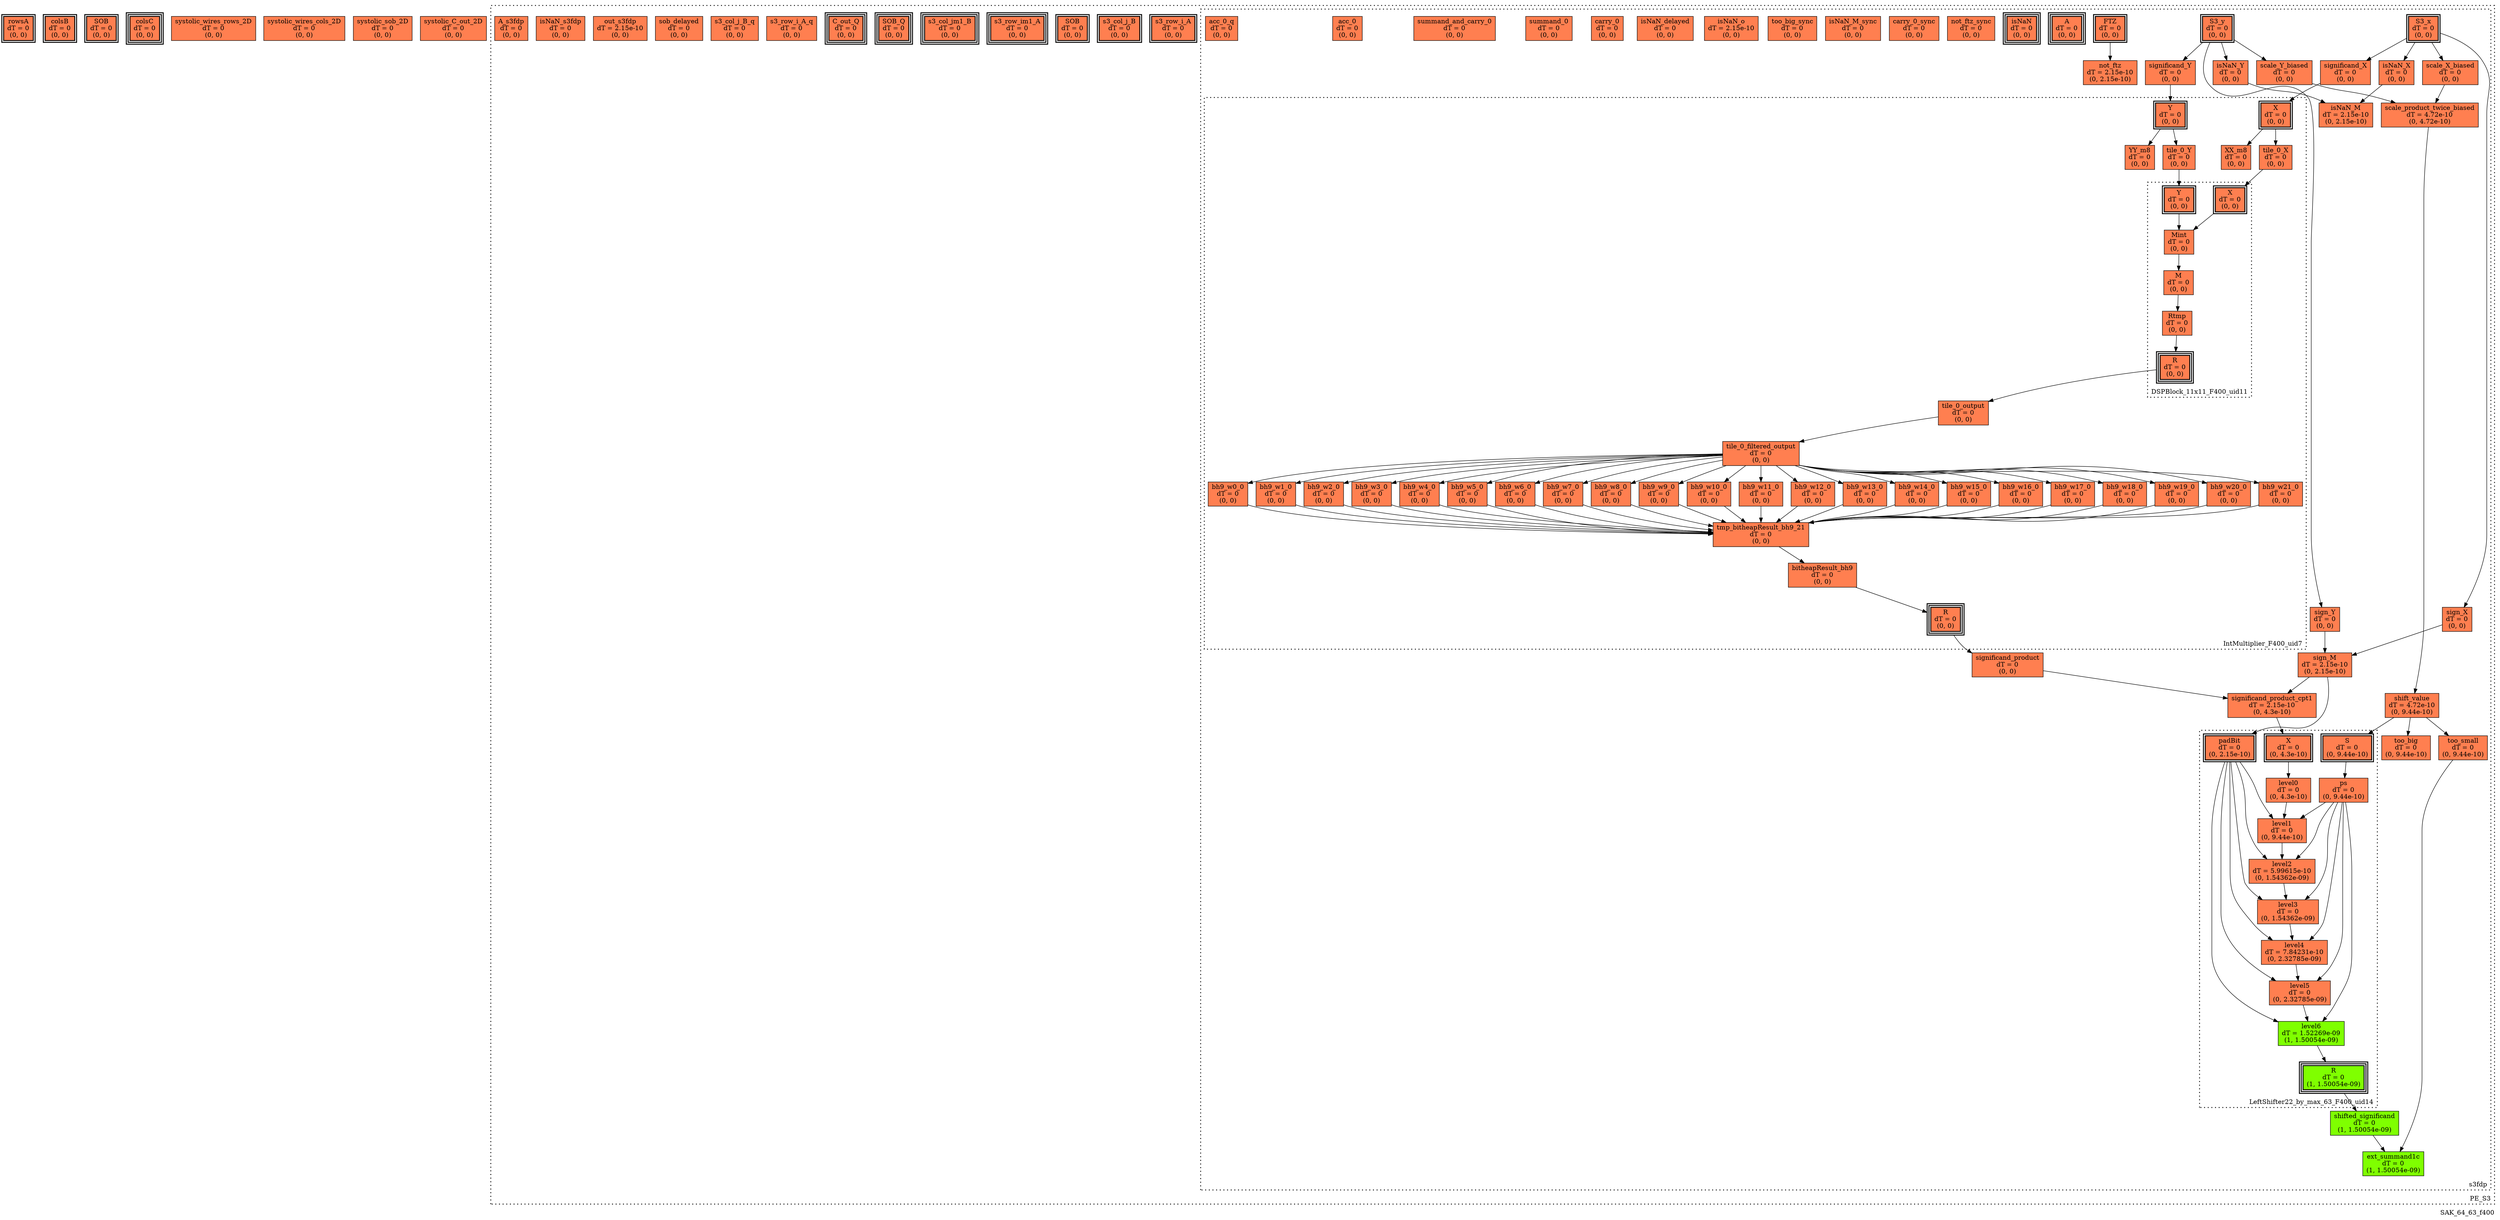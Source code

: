digraph SAK_64_63_f400
{
	//graph drawing options
	label=SAK_64_63_f400;
	labelloc=bottom;
	labeljust=right;
	ratio=auto;
	nodesep=0.25;
	ranksep=0.5;

	//input/output signals of operator SAK_64_63_f400
	rowsA__SAK_64_63_f400 [ label="rowsA\ndT = 0\n(0, 0)", shape=box, color=black, style="bold, filled", fillcolor=coral, peripheries=2 ];
	colsB__SAK_64_63_f400 [ label="colsB\ndT = 0\n(0, 0)", shape=box, color=black, style="bold, filled", fillcolor=coral, peripheries=2 ];
	SOB__SAK_64_63_f400 [ label="SOB\ndT = 0\n(0, 0)", shape=box, color=black, style="bold, filled", fillcolor=coral, peripheries=2 ];
	colsC__SAK_64_63_f400 [ label="colsC\ndT = 0\n(0, 0)", shape=box, color=black, style="bold, filled", fillcolor=coral, peripheries=3 ];
	{rank=same rowsA__SAK_64_63_f400, colsB__SAK_64_63_f400, SOB__SAK_64_63_f400};
	{rank=same colsC__SAK_64_63_f400};
	//internal signals of operator SAK_64_63_f400
	systolic_wires_rows_2D__SAK_64_63_f400 [ label="systolic_wires_rows_2D\ndT = 0\n(0, 0)", shape=box, color=black, style=filled, fillcolor=coral, peripheries=1 ];
	systolic_wires_cols_2D__SAK_64_63_f400 [ label="systolic_wires_cols_2D\ndT = 0\n(0, 0)", shape=box, color=black, style=filled, fillcolor=coral, peripheries=1 ];
	systolic_sob_2D__SAK_64_63_f400 [ label="systolic_sob_2D\ndT = 0\n(0, 0)", shape=box, color=black, style=filled, fillcolor=coral, peripheries=1 ];
	systolic_C_out_2D__SAK_64_63_f400 [ label="systolic_C_out_2D\ndT = 0\n(0, 0)", shape=box, color=black, style=filled, fillcolor=coral, peripheries=1 ];

	//subcomponents of operator SAK_64_63_f400

	subgraph cluster_PE_S3
	{
		//graph drawing options
		label=PE_S3;
		labelloc=bottom;
		labeljust=right;
		style="bold, dotted";
		ratio=auto;
		nodesep=0.25;
		ranksep=0.5;

		//input/output signals of operator PE_S3
		s3_row_i_A__PE_S3 [ label="s3_row_i_A\ndT = 0\n(0, 0)", shape=box, color=black, style="bold, filled", fillcolor=coral, peripheries=2 ];
		s3_col_j_B__PE_S3 [ label="s3_col_j_B\ndT = 0\n(0, 0)", shape=box, color=black, style="bold, filled", fillcolor=coral, peripheries=2 ];
		SOB__PE_S3 [ label="SOB\ndT = 0\n(0, 0)", shape=box, color=black, style="bold, filled", fillcolor=coral, peripheries=2 ];
		s3_row_im1_A__PE_S3 [ label="s3_row_im1_A\ndT = 0\n(0, 0)", shape=box, color=black, style="bold, filled", fillcolor=coral, peripheries=3 ];
		s3_col_jm1_B__PE_S3 [ label="s3_col_jm1_B\ndT = 0\n(0, 0)", shape=box, color=black, style="bold, filled", fillcolor=coral, peripheries=3 ];
		SOB_Q__PE_S3 [ label="SOB_Q\ndT = 0\n(0, 0)", shape=box, color=black, style="bold, filled", fillcolor=coral, peripheries=3 ];
		C_out_Q__PE_S3 [ label="C_out_Q\ndT = 0\n(0, 0)", shape=box, color=black, style="bold, filled", fillcolor=coral, peripheries=3 ];
		{rank=same s3_row_i_A__PE_S3, s3_col_j_B__PE_S3, SOB__PE_S3};
		{rank=same s3_row_im1_A__PE_S3, s3_col_jm1_B__PE_S3, SOB_Q__PE_S3, C_out_Q__PE_S3};
		//internal signals of operator PE_S3
		s3_row_i_A_q__PE_S3 [ label="s3_row_i_A_q\ndT = 0\n(0, 0)", shape=box, color=black, style=filled, fillcolor=coral, peripheries=1 ];
		s3_col_j_B_q__PE_S3 [ label="s3_col_j_B_q\ndT = 0\n(0, 0)", shape=box, color=black, style=filled, fillcolor=coral, peripheries=1 ];
		sob_delayed__PE_S3 [ label="sob_delayed\ndT = 0\n(0, 0)", shape=box, color=black, style=filled, fillcolor=coral, peripheries=1 ];
		out_s3fdp__PE_S3 [ label="out_s3fdp\ndT = 2.15e-10\n(0, 0)", shape=box, color=black, style=filled, fillcolor=coral, peripheries=1 ];
		isNaN_s3fdp__PE_S3 [ label="isNaN_s3fdp\ndT = 0\n(0, 0)", shape=box, color=black, style=filled, fillcolor=coral, peripheries=1 ];
		A_s3fdp__PE_S3 [ label="A_s3fdp\ndT = 0\n(0, 0)", shape=box, color=black, style=filled, fillcolor=coral, peripheries=1 ];

		//subcomponents of operator PE_S3

		subgraph cluster_s3fdp
		{
			//graph drawing options
			label=s3fdp;
			labelloc=bottom;
			labeljust=right;
			style="bold, dotted";
			ratio=auto;
			nodesep=0.25;
			ranksep=0.5;

			//input/output signals of operator s3fdp
			S3_x__s3fdp [ label="S3_x\ndT = 0\n(0, 0)", shape=box, color=black, style="bold, filled", fillcolor=coral, peripheries=2 ];
			S3_y__s3fdp [ label="S3_y\ndT = 0\n(0, 0)", shape=box, color=black, style="bold, filled", fillcolor=coral, peripheries=2 ];
			FTZ__s3fdp [ label="FTZ\ndT = 0\n(0, 0)", shape=box, color=black, style="bold, filled", fillcolor=coral, peripheries=2 ];
			A__s3fdp [ label="A\ndT = 0\n(0, 0)", shape=box, color=black, style="bold, filled", fillcolor=coral, peripheries=3 ];
			isNaN__s3fdp [ label="isNaN\ndT = 0\n(0, 0)", shape=box, color=black, style="bold, filled", fillcolor=coral, peripheries=3 ];
			{rank=same S3_x__s3fdp, S3_y__s3fdp, FTZ__s3fdp};
			{rank=same A__s3fdp, isNaN__s3fdp};
			//internal signals of operator s3fdp
			sign_X__s3fdp [ label="sign_X\ndT = 0\n(0, 0)", shape=box, color=black, style=filled, fillcolor=coral, peripheries=1 ];
			sign_Y__s3fdp [ label="sign_Y\ndT = 0\n(0, 0)", shape=box, color=black, style=filled, fillcolor=coral, peripheries=1 ];
			sign_M__s3fdp [ label="sign_M\ndT = 2.15e-10\n(0, 2.15e-10)", shape=box, color=black, style=filled, fillcolor=coral, peripheries=1 ];
			isNaN_X__s3fdp [ label="isNaN_X\ndT = 0\n(0, 0)", shape=box, color=black, style=filled, fillcolor=coral, peripheries=1 ];
			isNaN_Y__s3fdp [ label="isNaN_Y\ndT = 0\n(0, 0)", shape=box, color=black, style=filled, fillcolor=coral, peripheries=1 ];
			isNaN_M__s3fdp [ label="isNaN_M\ndT = 2.15e-10\n(0, 2.15e-10)", shape=box, color=black, style=filled, fillcolor=coral, peripheries=1 ];
			significand_X__s3fdp [ label="significand_X\ndT = 0\n(0, 0)", shape=box, color=black, style=filled, fillcolor=coral, peripheries=1 ];
			significand_Y__s3fdp [ label="significand_Y\ndT = 0\n(0, 0)", shape=box, color=black, style=filled, fillcolor=coral, peripheries=1 ];
			significand_product__s3fdp [ label="significand_product\ndT = 0\n(0, 0)", shape=box, color=black, style=filled, fillcolor=coral, peripheries=1 ];
			scale_X_biased__s3fdp [ label="scale_X_biased\ndT = 0\n(0, 0)", shape=box, color=black, style=filled, fillcolor=coral, peripheries=1 ];
			scale_Y_biased__s3fdp [ label="scale_Y_biased\ndT = 0\n(0, 0)", shape=box, color=black, style=filled, fillcolor=coral, peripheries=1 ];
			scale_product_twice_biased__s3fdp [ label="scale_product_twice_biased\ndT = 4.72e-10\n(0, 4.72e-10)", shape=box, color=black, style=filled, fillcolor=coral, peripheries=1 ];
			significand_product_cpt1__s3fdp [ label="significand_product_cpt1\ndT = 2.15e-10\n(0, 4.3e-10)", shape=box, color=black, style=filled, fillcolor=coral, peripheries=1 ];
			shift_value__s3fdp [ label="shift_value\ndT = 4.72e-10\n(0, 9.44e-10)", shape=box, color=black, style=filled, fillcolor=coral, peripheries=1 ];
			shifted_significand__s3fdp [ label="shifted_significand\ndT = 0\n(1, 1.50054e-09)", shape=box, color=black, style=filled, fillcolor=chartreuse, peripheries=1 ];
			too_small__s3fdp [ label="too_small\ndT = 0\n(0, 9.44e-10)", shape=box, color=black, style=filled, fillcolor=coral, peripheries=1 ];
			too_big__s3fdp [ label="too_big\ndT = 0\n(0, 9.44e-10)", shape=box, color=black, style=filled, fillcolor=coral, peripheries=1 ];
			ext_summand1c__s3fdp [ label="ext_summand1c\ndT = 0\n(1, 1.50054e-09)", shape=box, color=black, style=filled, fillcolor=chartreuse, peripheries=1 ];
			not_ftz__s3fdp [ label="not_ftz\ndT = 2.15e-10\n(0, 2.15e-10)", shape=box, color=black, style=filled, fillcolor=coral, peripheries=1 ];
			not_ftz_sync__s3fdp [ label="not_ftz_sync\ndT = 0\n(0, 0)", shape=box, color=black, style=filled, fillcolor=coral, peripheries=1 ];
			carry_0_sync__s3fdp [ label="carry_0_sync\ndT = 0\n(0, 0)", shape=box, color=black, style=filled, fillcolor=coral, peripheries=1 ];
			isNaN_M_sync__s3fdp [ label="isNaN_M_sync\ndT = 0\n(0, 0)", shape=box, color=black, style=filled, fillcolor=coral, peripheries=1 ];
			too_big_sync__s3fdp [ label="too_big_sync\ndT = 0\n(0, 0)", shape=box, color=black, style=filled, fillcolor=coral, peripheries=1 ];
			isNaN_o__s3fdp [ label="isNaN_o\ndT = 2.15e-10\n(0, 0)", shape=box, color=black, style=filled, fillcolor=coral, peripheries=1 ];
			isNaN_delayed__s3fdp [ label="isNaN_delayed\ndT = 0\n(0, 0)", shape=box, color=black, style=filled, fillcolor=coral, peripheries=1 ];
			carry_0__s3fdp [ label="carry_0\ndT = 0\n(0, 0)", shape=box, color=black, style=filled, fillcolor=coral, peripheries=1 ];
			summand_0__s3fdp [ label="summand_0\ndT = 0\n(0, 0)", shape=box, color=black, style=filled, fillcolor=coral, peripheries=1 ];
			summand_and_carry_0__s3fdp [ label="summand_and_carry_0\ndT = 0\n(0, 0)", shape=box, color=black, style=filled, fillcolor=coral, peripheries=1 ];
			acc_0__s3fdp [ label="acc_0\ndT = 0\n(0, 0)", shape=box, color=black, style=filled, fillcolor=coral, peripheries=1 ];
			acc_0_q__s3fdp [ label="acc_0_q\ndT = 0\n(0, 0)", shape=box, color=black, style=filled, fillcolor=coral, peripheries=1 ];

			//subcomponents of operator s3fdp

			subgraph cluster_IntMultiplier_F400_uid7
			{
				//graph drawing options
				label=IntMultiplier_F400_uid7;
				labelloc=bottom;
				labeljust=right;
				style="bold, dotted";
				ratio=auto;
				nodesep=0.25;
				ranksep=0.5;

				//input/output signals of operator IntMultiplier_F400_uid7
				X__IntMultiplier_F400_uid7 [ label="X\ndT = 0\n(0, 0)", shape=box, color=black, style="bold, filled", fillcolor=coral, peripheries=2 ];
				Y__IntMultiplier_F400_uid7 [ label="Y\ndT = 0\n(0, 0)", shape=box, color=black, style="bold, filled", fillcolor=coral, peripheries=2 ];
				R__IntMultiplier_F400_uid7 [ label="R\ndT = 0\n(0, 0)", shape=box, color=black, style="bold, filled", fillcolor=coral, peripheries=3 ];
				{rank=same X__IntMultiplier_F400_uid7, Y__IntMultiplier_F400_uid7};
				{rank=same R__IntMultiplier_F400_uid7};
				//internal signals of operator IntMultiplier_F400_uid7
				XX_m8__IntMultiplier_F400_uid7 [ label="XX_m8\ndT = 0\n(0, 0)", shape=box, color=black, style=filled, fillcolor=coral, peripheries=1 ];
				YY_m8__IntMultiplier_F400_uid7 [ label="YY_m8\ndT = 0\n(0, 0)", shape=box, color=black, style=filled, fillcolor=coral, peripheries=1 ];
				tile_0_X__IntMultiplier_F400_uid7 [ label="tile_0_X\ndT = 0\n(0, 0)", shape=box, color=black, style=filled, fillcolor=coral, peripheries=1 ];
				tile_0_Y__IntMultiplier_F400_uid7 [ label="tile_0_Y\ndT = 0\n(0, 0)", shape=box, color=black, style=filled, fillcolor=coral, peripheries=1 ];
				tile_0_output__IntMultiplier_F400_uid7 [ label="tile_0_output\ndT = 0\n(0, 0)", shape=box, color=black, style=filled, fillcolor=coral, peripheries=1 ];
				tile_0_filtered_output__IntMultiplier_F400_uid7 [ label="tile_0_filtered_output\ndT = 0\n(0, 0)", shape=box, color=black, style=filled, fillcolor=coral, peripheries=1 ];
				bh9_w0_0__IntMultiplier_F400_uid7 [ label="bh9_w0_0\ndT = 0\n(0, 0)", shape=box, color=black, style=filled, fillcolor=coral, peripheries=1 ];
				bh9_w1_0__IntMultiplier_F400_uid7 [ label="bh9_w1_0\ndT = 0\n(0, 0)", shape=box, color=black, style=filled, fillcolor=coral, peripheries=1 ];
				bh9_w2_0__IntMultiplier_F400_uid7 [ label="bh9_w2_0\ndT = 0\n(0, 0)", shape=box, color=black, style=filled, fillcolor=coral, peripheries=1 ];
				bh9_w3_0__IntMultiplier_F400_uid7 [ label="bh9_w3_0\ndT = 0\n(0, 0)", shape=box, color=black, style=filled, fillcolor=coral, peripheries=1 ];
				bh9_w4_0__IntMultiplier_F400_uid7 [ label="bh9_w4_0\ndT = 0\n(0, 0)", shape=box, color=black, style=filled, fillcolor=coral, peripheries=1 ];
				bh9_w5_0__IntMultiplier_F400_uid7 [ label="bh9_w5_0\ndT = 0\n(0, 0)", shape=box, color=black, style=filled, fillcolor=coral, peripheries=1 ];
				bh9_w6_0__IntMultiplier_F400_uid7 [ label="bh9_w6_0\ndT = 0\n(0, 0)", shape=box, color=black, style=filled, fillcolor=coral, peripheries=1 ];
				bh9_w7_0__IntMultiplier_F400_uid7 [ label="bh9_w7_0\ndT = 0\n(0, 0)", shape=box, color=black, style=filled, fillcolor=coral, peripheries=1 ];
				bh9_w8_0__IntMultiplier_F400_uid7 [ label="bh9_w8_0\ndT = 0\n(0, 0)", shape=box, color=black, style=filled, fillcolor=coral, peripheries=1 ];
				bh9_w9_0__IntMultiplier_F400_uid7 [ label="bh9_w9_0\ndT = 0\n(0, 0)", shape=box, color=black, style=filled, fillcolor=coral, peripheries=1 ];
				bh9_w10_0__IntMultiplier_F400_uid7 [ label="bh9_w10_0\ndT = 0\n(0, 0)", shape=box, color=black, style=filled, fillcolor=coral, peripheries=1 ];
				bh9_w11_0__IntMultiplier_F400_uid7 [ label="bh9_w11_0\ndT = 0\n(0, 0)", shape=box, color=black, style=filled, fillcolor=coral, peripheries=1 ];
				bh9_w12_0__IntMultiplier_F400_uid7 [ label="bh9_w12_0\ndT = 0\n(0, 0)", shape=box, color=black, style=filled, fillcolor=coral, peripheries=1 ];
				bh9_w13_0__IntMultiplier_F400_uid7 [ label="bh9_w13_0\ndT = 0\n(0, 0)", shape=box, color=black, style=filled, fillcolor=coral, peripheries=1 ];
				bh9_w14_0__IntMultiplier_F400_uid7 [ label="bh9_w14_0\ndT = 0\n(0, 0)", shape=box, color=black, style=filled, fillcolor=coral, peripheries=1 ];
				bh9_w15_0__IntMultiplier_F400_uid7 [ label="bh9_w15_0\ndT = 0\n(0, 0)", shape=box, color=black, style=filled, fillcolor=coral, peripheries=1 ];
				bh9_w16_0__IntMultiplier_F400_uid7 [ label="bh9_w16_0\ndT = 0\n(0, 0)", shape=box, color=black, style=filled, fillcolor=coral, peripheries=1 ];
				bh9_w17_0__IntMultiplier_F400_uid7 [ label="bh9_w17_0\ndT = 0\n(0, 0)", shape=box, color=black, style=filled, fillcolor=coral, peripheries=1 ];
				bh9_w18_0__IntMultiplier_F400_uid7 [ label="bh9_w18_0\ndT = 0\n(0, 0)", shape=box, color=black, style=filled, fillcolor=coral, peripheries=1 ];
				bh9_w19_0__IntMultiplier_F400_uid7 [ label="bh9_w19_0\ndT = 0\n(0, 0)", shape=box, color=black, style=filled, fillcolor=coral, peripheries=1 ];
				bh9_w20_0__IntMultiplier_F400_uid7 [ label="bh9_w20_0\ndT = 0\n(0, 0)", shape=box, color=black, style=filled, fillcolor=coral, peripheries=1 ];
				bh9_w21_0__IntMultiplier_F400_uid7 [ label="bh9_w21_0\ndT = 0\n(0, 0)", shape=box, color=black, style=filled, fillcolor=coral, peripheries=1 ];
				tmp_bitheapResult_bh9_21__IntMultiplier_F400_uid7 [ label="tmp_bitheapResult_bh9_21\ndT = 0\n(0, 0)", shape=box, color=black, style=filled, fillcolor=coral, peripheries=1 ];
				bitheapResult_bh9__IntMultiplier_F400_uid7 [ label="bitheapResult_bh9\ndT = 0\n(0, 0)", shape=box, color=black, style=filled, fillcolor=coral, peripheries=1 ];

				//subcomponents of operator IntMultiplier_F400_uid7

				subgraph cluster_DSPBlock_11x11_F400_uid11
				{
					//graph drawing options
					label=DSPBlock_11x11_F400_uid11;
					labelloc=bottom;
					labeljust=right;
					style="bold, dotted";
					ratio=auto;
					nodesep=0.25;
					ranksep=0.5;

					//input/output signals of operator DSPBlock_11x11_F400_uid11
					X__DSPBlock_11x11_F400_uid11 [ label="X\ndT = 0\n(0, 0)", shape=box, color=black, style="bold, filled", fillcolor=coral, peripheries=2 ];
					Y__DSPBlock_11x11_F400_uid11 [ label="Y\ndT = 0\n(0, 0)", shape=box, color=black, style="bold, filled", fillcolor=coral, peripheries=2 ];
					R__DSPBlock_11x11_F400_uid11 [ label="R\ndT = 0\n(0, 0)", shape=box, color=black, style="bold, filled", fillcolor=coral, peripheries=3 ];
					{rank=same X__DSPBlock_11x11_F400_uid11, Y__DSPBlock_11x11_F400_uid11};
					{rank=same R__DSPBlock_11x11_F400_uid11};
					//internal signals of operator DSPBlock_11x11_F400_uid11
					Mint__DSPBlock_11x11_F400_uid11 [ label="Mint\ndT = 0\n(0, 0)", shape=box, color=black, style=filled, fillcolor=coral, peripheries=1 ];
					M__DSPBlock_11x11_F400_uid11 [ label="M\ndT = 0\n(0, 0)", shape=box, color=black, style=filled, fillcolor=coral, peripheries=1 ];
					Rtmp__DSPBlock_11x11_F400_uid11 [ label="Rtmp\ndT = 0\n(0, 0)", shape=box, color=black, style=filled, fillcolor=coral, peripheries=1 ];

					//subcomponents of operator DSPBlock_11x11_F400_uid11

					//input and internal signal connections of operator DSPBlock_11x11_F400_uid11
					X__DSPBlock_11x11_F400_uid11 -> Mint__DSPBlock_11x11_F400_uid11 [ arrowhead=normal, arrowsize=1.0, arrowtail=normal, color=black, dir=forward  ];
					Y__DSPBlock_11x11_F400_uid11 -> Mint__DSPBlock_11x11_F400_uid11 [ arrowhead=normal, arrowsize=1.0, arrowtail=normal, color=black, dir=forward  ];
					Mint__DSPBlock_11x11_F400_uid11 -> M__DSPBlock_11x11_F400_uid11 [ arrowhead=normal, arrowsize=1.0, arrowtail=normal, color=black, dir=forward  ];
					M__DSPBlock_11x11_F400_uid11 -> Rtmp__DSPBlock_11x11_F400_uid11 [ arrowhead=normal, arrowsize=1.0, arrowtail=normal, color=black, dir=forward  ];
					Rtmp__DSPBlock_11x11_F400_uid11 -> R__DSPBlock_11x11_F400_uid11 [ arrowhead=normal, arrowsize=1.0, arrowtail=normal, color=black, dir=forward  ];
				}

					//output signal connections of operator DSPBlock_11x11_F400_uid11
					R__DSPBlock_11x11_F400_uid11 -> tile_0_output__IntMultiplier_F400_uid7 [ arrowhead=normal, arrowsize=1.0, arrowtail=normal, color=black, dir=forward  ];

				//input and internal signal connections of operator IntMultiplier_F400_uid7
				X__IntMultiplier_F400_uid7 -> XX_m8__IntMultiplier_F400_uid7 [ arrowhead=normal, arrowsize=1.0, arrowtail=normal, color=black, dir=forward  ];
				X__IntMultiplier_F400_uid7 -> tile_0_X__IntMultiplier_F400_uid7 [ arrowhead=normal, arrowsize=1.0, arrowtail=normal, color=black, dir=forward  ];
				Y__IntMultiplier_F400_uid7 -> YY_m8__IntMultiplier_F400_uid7 [ arrowhead=normal, arrowsize=1.0, arrowtail=normal, color=black, dir=forward  ];
				Y__IntMultiplier_F400_uid7 -> tile_0_Y__IntMultiplier_F400_uid7 [ arrowhead=normal, arrowsize=1.0, arrowtail=normal, color=black, dir=forward  ];
				tile_0_X__IntMultiplier_F400_uid7 -> X__DSPBlock_11x11_F400_uid11 [ arrowhead=normal, arrowsize=1.0, arrowtail=normal, color=black, dir=forward  ];
				tile_0_Y__IntMultiplier_F400_uid7 -> Y__DSPBlock_11x11_F400_uid11 [ arrowhead=normal, arrowsize=1.0, arrowtail=normal, color=black, dir=forward  ];
				tile_0_output__IntMultiplier_F400_uid7 -> tile_0_filtered_output__IntMultiplier_F400_uid7 [ arrowhead=normal, arrowsize=1.0, arrowtail=normal, color=black, dir=forward  ];
				tile_0_filtered_output__IntMultiplier_F400_uid7 -> bh9_w0_0__IntMultiplier_F400_uid7 [ arrowhead=normal, arrowsize=1.0, arrowtail=normal, color=black, dir=forward  ];
				tile_0_filtered_output__IntMultiplier_F400_uid7 -> bh9_w1_0__IntMultiplier_F400_uid7 [ arrowhead=normal, arrowsize=1.0, arrowtail=normal, color=black, dir=forward  ];
				tile_0_filtered_output__IntMultiplier_F400_uid7 -> bh9_w2_0__IntMultiplier_F400_uid7 [ arrowhead=normal, arrowsize=1.0, arrowtail=normal, color=black, dir=forward  ];
				tile_0_filtered_output__IntMultiplier_F400_uid7 -> bh9_w3_0__IntMultiplier_F400_uid7 [ arrowhead=normal, arrowsize=1.0, arrowtail=normal, color=black, dir=forward  ];
				tile_0_filtered_output__IntMultiplier_F400_uid7 -> bh9_w4_0__IntMultiplier_F400_uid7 [ arrowhead=normal, arrowsize=1.0, arrowtail=normal, color=black, dir=forward  ];
				tile_0_filtered_output__IntMultiplier_F400_uid7 -> bh9_w5_0__IntMultiplier_F400_uid7 [ arrowhead=normal, arrowsize=1.0, arrowtail=normal, color=black, dir=forward  ];
				tile_0_filtered_output__IntMultiplier_F400_uid7 -> bh9_w6_0__IntMultiplier_F400_uid7 [ arrowhead=normal, arrowsize=1.0, arrowtail=normal, color=black, dir=forward  ];
				tile_0_filtered_output__IntMultiplier_F400_uid7 -> bh9_w7_0__IntMultiplier_F400_uid7 [ arrowhead=normal, arrowsize=1.0, arrowtail=normal, color=black, dir=forward  ];
				tile_0_filtered_output__IntMultiplier_F400_uid7 -> bh9_w8_0__IntMultiplier_F400_uid7 [ arrowhead=normal, arrowsize=1.0, arrowtail=normal, color=black, dir=forward  ];
				tile_0_filtered_output__IntMultiplier_F400_uid7 -> bh9_w9_0__IntMultiplier_F400_uid7 [ arrowhead=normal, arrowsize=1.0, arrowtail=normal, color=black, dir=forward  ];
				tile_0_filtered_output__IntMultiplier_F400_uid7 -> bh9_w10_0__IntMultiplier_F400_uid7 [ arrowhead=normal, arrowsize=1.0, arrowtail=normal, color=black, dir=forward  ];
				tile_0_filtered_output__IntMultiplier_F400_uid7 -> bh9_w11_0__IntMultiplier_F400_uid7 [ arrowhead=normal, arrowsize=1.0, arrowtail=normal, color=black, dir=forward  ];
				tile_0_filtered_output__IntMultiplier_F400_uid7 -> bh9_w12_0__IntMultiplier_F400_uid7 [ arrowhead=normal, arrowsize=1.0, arrowtail=normal, color=black, dir=forward  ];
				tile_0_filtered_output__IntMultiplier_F400_uid7 -> bh9_w13_0__IntMultiplier_F400_uid7 [ arrowhead=normal, arrowsize=1.0, arrowtail=normal, color=black, dir=forward  ];
				tile_0_filtered_output__IntMultiplier_F400_uid7 -> bh9_w14_0__IntMultiplier_F400_uid7 [ arrowhead=normal, arrowsize=1.0, arrowtail=normal, color=black, dir=forward  ];
				tile_0_filtered_output__IntMultiplier_F400_uid7 -> bh9_w15_0__IntMultiplier_F400_uid7 [ arrowhead=normal, arrowsize=1.0, arrowtail=normal, color=black, dir=forward  ];
				tile_0_filtered_output__IntMultiplier_F400_uid7 -> bh9_w16_0__IntMultiplier_F400_uid7 [ arrowhead=normal, arrowsize=1.0, arrowtail=normal, color=black, dir=forward  ];
				tile_0_filtered_output__IntMultiplier_F400_uid7 -> bh9_w17_0__IntMultiplier_F400_uid7 [ arrowhead=normal, arrowsize=1.0, arrowtail=normal, color=black, dir=forward  ];
				tile_0_filtered_output__IntMultiplier_F400_uid7 -> bh9_w18_0__IntMultiplier_F400_uid7 [ arrowhead=normal, arrowsize=1.0, arrowtail=normal, color=black, dir=forward  ];
				tile_0_filtered_output__IntMultiplier_F400_uid7 -> bh9_w19_0__IntMultiplier_F400_uid7 [ arrowhead=normal, arrowsize=1.0, arrowtail=normal, color=black, dir=forward  ];
				tile_0_filtered_output__IntMultiplier_F400_uid7 -> bh9_w20_0__IntMultiplier_F400_uid7 [ arrowhead=normal, arrowsize=1.0, arrowtail=normal, color=black, dir=forward  ];
				tile_0_filtered_output__IntMultiplier_F400_uid7 -> bh9_w21_0__IntMultiplier_F400_uid7 [ arrowhead=normal, arrowsize=1.0, arrowtail=normal, color=black, dir=forward  ];
				bh9_w0_0__IntMultiplier_F400_uid7 -> tmp_bitheapResult_bh9_21__IntMultiplier_F400_uid7 [ arrowhead=normal, arrowsize=1.0, arrowtail=normal, color=black, dir=forward  ];
				bh9_w1_0__IntMultiplier_F400_uid7 -> tmp_bitheapResult_bh9_21__IntMultiplier_F400_uid7 [ arrowhead=normal, arrowsize=1.0, arrowtail=normal, color=black, dir=forward  ];
				bh9_w2_0__IntMultiplier_F400_uid7 -> tmp_bitheapResult_bh9_21__IntMultiplier_F400_uid7 [ arrowhead=normal, arrowsize=1.0, arrowtail=normal, color=black, dir=forward  ];
				bh9_w3_0__IntMultiplier_F400_uid7 -> tmp_bitheapResult_bh9_21__IntMultiplier_F400_uid7 [ arrowhead=normal, arrowsize=1.0, arrowtail=normal, color=black, dir=forward  ];
				bh9_w4_0__IntMultiplier_F400_uid7 -> tmp_bitheapResult_bh9_21__IntMultiplier_F400_uid7 [ arrowhead=normal, arrowsize=1.0, arrowtail=normal, color=black, dir=forward  ];
				bh9_w5_0__IntMultiplier_F400_uid7 -> tmp_bitheapResult_bh9_21__IntMultiplier_F400_uid7 [ arrowhead=normal, arrowsize=1.0, arrowtail=normal, color=black, dir=forward  ];
				bh9_w6_0__IntMultiplier_F400_uid7 -> tmp_bitheapResult_bh9_21__IntMultiplier_F400_uid7 [ arrowhead=normal, arrowsize=1.0, arrowtail=normal, color=black, dir=forward  ];
				bh9_w7_0__IntMultiplier_F400_uid7 -> tmp_bitheapResult_bh9_21__IntMultiplier_F400_uid7 [ arrowhead=normal, arrowsize=1.0, arrowtail=normal, color=black, dir=forward  ];
				bh9_w8_0__IntMultiplier_F400_uid7 -> tmp_bitheapResult_bh9_21__IntMultiplier_F400_uid7 [ arrowhead=normal, arrowsize=1.0, arrowtail=normal, color=black, dir=forward  ];
				bh9_w9_0__IntMultiplier_F400_uid7 -> tmp_bitheapResult_bh9_21__IntMultiplier_F400_uid7 [ arrowhead=normal, arrowsize=1.0, arrowtail=normal, color=black, dir=forward  ];
				bh9_w10_0__IntMultiplier_F400_uid7 -> tmp_bitheapResult_bh9_21__IntMultiplier_F400_uid7 [ arrowhead=normal, arrowsize=1.0, arrowtail=normal, color=black, dir=forward  ];
				bh9_w11_0__IntMultiplier_F400_uid7 -> tmp_bitheapResult_bh9_21__IntMultiplier_F400_uid7 [ arrowhead=normal, arrowsize=1.0, arrowtail=normal, color=black, dir=forward  ];
				bh9_w12_0__IntMultiplier_F400_uid7 -> tmp_bitheapResult_bh9_21__IntMultiplier_F400_uid7 [ arrowhead=normal, arrowsize=1.0, arrowtail=normal, color=black, dir=forward  ];
				bh9_w13_0__IntMultiplier_F400_uid7 -> tmp_bitheapResult_bh9_21__IntMultiplier_F400_uid7 [ arrowhead=normal, arrowsize=1.0, arrowtail=normal, color=black, dir=forward  ];
				bh9_w14_0__IntMultiplier_F400_uid7 -> tmp_bitheapResult_bh9_21__IntMultiplier_F400_uid7 [ arrowhead=normal, arrowsize=1.0, arrowtail=normal, color=black, dir=forward  ];
				bh9_w15_0__IntMultiplier_F400_uid7 -> tmp_bitheapResult_bh9_21__IntMultiplier_F400_uid7 [ arrowhead=normal, arrowsize=1.0, arrowtail=normal, color=black, dir=forward  ];
				bh9_w16_0__IntMultiplier_F400_uid7 -> tmp_bitheapResult_bh9_21__IntMultiplier_F400_uid7 [ arrowhead=normal, arrowsize=1.0, arrowtail=normal, color=black, dir=forward  ];
				bh9_w17_0__IntMultiplier_F400_uid7 -> tmp_bitheapResult_bh9_21__IntMultiplier_F400_uid7 [ arrowhead=normal, arrowsize=1.0, arrowtail=normal, color=black, dir=forward  ];
				bh9_w18_0__IntMultiplier_F400_uid7 -> tmp_bitheapResult_bh9_21__IntMultiplier_F400_uid7 [ arrowhead=normal, arrowsize=1.0, arrowtail=normal, color=black, dir=forward  ];
				bh9_w19_0__IntMultiplier_F400_uid7 -> tmp_bitheapResult_bh9_21__IntMultiplier_F400_uid7 [ arrowhead=normal, arrowsize=1.0, arrowtail=normal, color=black, dir=forward  ];
				bh9_w20_0__IntMultiplier_F400_uid7 -> tmp_bitheapResult_bh9_21__IntMultiplier_F400_uid7 [ arrowhead=normal, arrowsize=1.0, arrowtail=normal, color=black, dir=forward  ];
				bh9_w21_0__IntMultiplier_F400_uid7 -> tmp_bitheapResult_bh9_21__IntMultiplier_F400_uid7 [ arrowhead=normal, arrowsize=1.0, arrowtail=normal, color=black, dir=forward  ];
				tmp_bitheapResult_bh9_21__IntMultiplier_F400_uid7 -> bitheapResult_bh9__IntMultiplier_F400_uid7 [ arrowhead=normal, arrowsize=1.0, arrowtail=normal, color=black, dir=forward  ];
				bitheapResult_bh9__IntMultiplier_F400_uid7 -> R__IntMultiplier_F400_uid7 [ arrowhead=normal, arrowsize=1.0, arrowtail=normal, color=black, dir=forward  ];
			}

				//output signal connections of operator IntMultiplier_F400_uid7
				R__IntMultiplier_F400_uid7 -> significand_product__s3fdp [ arrowhead=normal, arrowsize=1.0, arrowtail=normal, color=black, dir=forward  ];

			subgraph cluster_LeftShifter22_by_max_63_F400_uid14
			{
				//graph drawing options
				label=LeftShifter22_by_max_63_F400_uid14;
				labelloc=bottom;
				labeljust=right;
				style="bold, dotted";
				ratio=auto;
				nodesep=0.25;
				ranksep=0.5;

				//input/output signals of operator LeftShifter22_by_max_63_F400_uid14
				X__LeftShifter22_by_max_63_F400_uid14 [ label="X\ndT = 0\n(0, 4.3e-10)", shape=box, color=black, style="bold, filled", fillcolor=coral, peripheries=2 ];
				S__LeftShifter22_by_max_63_F400_uid14 [ label="S\ndT = 0\n(0, 9.44e-10)", shape=box, color=black, style="bold, filled", fillcolor=coral, peripheries=2 ];
				padBit__LeftShifter22_by_max_63_F400_uid14 [ label="padBit\ndT = 0\n(0, 2.15e-10)", shape=box, color=black, style="bold, filled", fillcolor=coral, peripheries=2 ];
				R__LeftShifter22_by_max_63_F400_uid14 [ label="R\ndT = 0\n(1, 1.50054e-09)", shape=box, color=black, style="bold, filled", fillcolor=chartreuse, peripheries=3 ];
				{rank=same X__LeftShifter22_by_max_63_F400_uid14, S__LeftShifter22_by_max_63_F400_uid14, padBit__LeftShifter22_by_max_63_F400_uid14};
				{rank=same R__LeftShifter22_by_max_63_F400_uid14};
				//internal signals of operator LeftShifter22_by_max_63_F400_uid14
				ps__LeftShifter22_by_max_63_F400_uid14 [ label="ps\ndT = 0\n(0, 9.44e-10)", shape=box, color=black, style=filled, fillcolor=coral, peripheries=1 ];
				level0__LeftShifter22_by_max_63_F400_uid14 [ label="level0\ndT = 0\n(0, 4.3e-10)", shape=box, color=black, style=filled, fillcolor=coral, peripheries=1 ];
				level1__LeftShifter22_by_max_63_F400_uid14 [ label="level1\ndT = 0\n(0, 9.44e-10)", shape=box, color=black, style=filled, fillcolor=coral, peripheries=1 ];
				level2__LeftShifter22_by_max_63_F400_uid14 [ label="level2\ndT = 5.99615e-10\n(0, 1.54362e-09)", shape=box, color=black, style=filled, fillcolor=coral, peripheries=1 ];
				level3__LeftShifter22_by_max_63_F400_uid14 [ label="level3\ndT = 0\n(0, 1.54362e-09)", shape=box, color=black, style=filled, fillcolor=coral, peripheries=1 ];
				level4__LeftShifter22_by_max_63_F400_uid14 [ label="level4\ndT = 7.84231e-10\n(0, 2.32785e-09)", shape=box, color=black, style=filled, fillcolor=coral, peripheries=1 ];
				level5__LeftShifter22_by_max_63_F400_uid14 [ label="level5\ndT = 0\n(0, 2.32785e-09)", shape=box, color=black, style=filled, fillcolor=coral, peripheries=1 ];
				level6__LeftShifter22_by_max_63_F400_uid14 [ label="level6\ndT = 1.52269e-09\n(1, 1.50054e-09)", shape=box, color=black, style=filled, fillcolor=chartreuse, peripheries=1 ];

				//subcomponents of operator LeftShifter22_by_max_63_F400_uid14

				//input and internal signal connections of operator LeftShifter22_by_max_63_F400_uid14
				X__LeftShifter22_by_max_63_F400_uid14 -> level0__LeftShifter22_by_max_63_F400_uid14 [ arrowhead=normal, arrowsize=1.0, arrowtail=normal, color=black, dir=forward  ];
				S__LeftShifter22_by_max_63_F400_uid14 -> ps__LeftShifter22_by_max_63_F400_uid14 [ arrowhead=normal, arrowsize=1.0, arrowtail=normal, color=black, dir=forward  ];
				padBit__LeftShifter22_by_max_63_F400_uid14 -> level1__LeftShifter22_by_max_63_F400_uid14 [ arrowhead=normal, arrowsize=1.0, arrowtail=normal, color=black, dir=forward  ];
				padBit__LeftShifter22_by_max_63_F400_uid14 -> level2__LeftShifter22_by_max_63_F400_uid14 [ arrowhead=normal, arrowsize=1.0, arrowtail=normal, color=black, dir=forward  ];
				padBit__LeftShifter22_by_max_63_F400_uid14 -> level3__LeftShifter22_by_max_63_F400_uid14 [ arrowhead=normal, arrowsize=1.0, arrowtail=normal, color=black, dir=forward  ];
				padBit__LeftShifter22_by_max_63_F400_uid14 -> level4__LeftShifter22_by_max_63_F400_uid14 [ arrowhead=normal, arrowsize=1.0, arrowtail=normal, color=black, dir=forward  ];
				padBit__LeftShifter22_by_max_63_F400_uid14 -> level5__LeftShifter22_by_max_63_F400_uid14 [ arrowhead=normal, arrowsize=1.0, arrowtail=normal, color=black, dir=forward  ];
				padBit__LeftShifter22_by_max_63_F400_uid14 -> level6__LeftShifter22_by_max_63_F400_uid14 [ arrowhead=normal, arrowsize=1.0, arrowtail=normal, color=black, dir=forward  ];
				ps__LeftShifter22_by_max_63_F400_uid14 -> level1__LeftShifter22_by_max_63_F400_uid14 [ arrowhead=normal, arrowsize=1.0, arrowtail=normal, color=black, dir=forward  ];
				ps__LeftShifter22_by_max_63_F400_uid14 -> level2__LeftShifter22_by_max_63_F400_uid14 [ arrowhead=normal, arrowsize=1.0, arrowtail=normal, color=black, dir=forward  ];
				ps__LeftShifter22_by_max_63_F400_uid14 -> level3__LeftShifter22_by_max_63_F400_uid14 [ arrowhead=normal, arrowsize=1.0, arrowtail=normal, color=black, dir=forward  ];
				ps__LeftShifter22_by_max_63_F400_uid14 -> level4__LeftShifter22_by_max_63_F400_uid14 [ arrowhead=normal, arrowsize=1.0, arrowtail=normal, color=black, dir=forward  ];
				ps__LeftShifter22_by_max_63_F400_uid14 -> level5__LeftShifter22_by_max_63_F400_uid14 [ arrowhead=normal, arrowsize=1.0, arrowtail=normal, color=black, dir=forward  ];
				ps__LeftShifter22_by_max_63_F400_uid14 -> level6__LeftShifter22_by_max_63_F400_uid14 [ arrowhead=normal, arrowsize=1.0, arrowtail=normal, color=black, dir=forward  ];
				level0__LeftShifter22_by_max_63_F400_uid14 -> level1__LeftShifter22_by_max_63_F400_uid14 [ arrowhead=normal, arrowsize=1.0, arrowtail=normal, color=black, dir=forward  ];
				level1__LeftShifter22_by_max_63_F400_uid14 -> level2__LeftShifter22_by_max_63_F400_uid14 [ arrowhead=normal, arrowsize=1.0, arrowtail=normal, color=black, dir=forward  ];
				level2__LeftShifter22_by_max_63_F400_uid14 -> level3__LeftShifter22_by_max_63_F400_uid14 [ arrowhead=normal, arrowsize=1.0, arrowtail=normal, color=black, dir=forward  ];
				level3__LeftShifter22_by_max_63_F400_uid14 -> level4__LeftShifter22_by_max_63_F400_uid14 [ arrowhead=normal, arrowsize=1.0, arrowtail=normal, color=black, dir=forward  ];
				level4__LeftShifter22_by_max_63_F400_uid14 -> level5__LeftShifter22_by_max_63_F400_uid14 [ arrowhead=normal, arrowsize=1.0, arrowtail=normal, color=black, dir=forward  ];
				level5__LeftShifter22_by_max_63_F400_uid14 -> level6__LeftShifter22_by_max_63_F400_uid14 [ arrowhead=normal, arrowsize=1.0, arrowtail=normal, color=black, dir=forward  ];
				level6__LeftShifter22_by_max_63_F400_uid14 -> R__LeftShifter22_by_max_63_F400_uid14 [ arrowhead=normal, arrowsize=1.0, arrowtail=normal, color=black, dir=forward  ];
			}

				//output signal connections of operator LeftShifter22_by_max_63_F400_uid14
				R__LeftShifter22_by_max_63_F400_uid14 -> shifted_significand__s3fdp [ arrowhead=normal, arrowsize=1.0, arrowtail=normal, color=black, dir=forward  ];

			//input and internal signal connections of operator s3fdp
			S3_x__s3fdp -> sign_X__s3fdp [ arrowhead=normal, arrowsize=1.0, arrowtail=normal, color=black, dir=forward  ];
			S3_x__s3fdp -> isNaN_X__s3fdp [ arrowhead=normal, arrowsize=1.0, arrowtail=normal, color=black, dir=forward  ];
			S3_x__s3fdp -> significand_X__s3fdp [ arrowhead=normal, arrowsize=1.0, arrowtail=normal, color=black, dir=forward  ];
			S3_x__s3fdp -> scale_X_biased__s3fdp [ arrowhead=normal, arrowsize=1.0, arrowtail=normal, color=black, dir=forward  ];
			S3_y__s3fdp -> sign_Y__s3fdp [ arrowhead=normal, arrowsize=1.0, arrowtail=normal, color=black, dir=forward  ];
			S3_y__s3fdp -> isNaN_Y__s3fdp [ arrowhead=normal, arrowsize=1.0, arrowtail=normal, color=black, dir=forward  ];
			S3_y__s3fdp -> significand_Y__s3fdp [ arrowhead=normal, arrowsize=1.0, arrowtail=normal, color=black, dir=forward  ];
			S3_y__s3fdp -> scale_Y_biased__s3fdp [ arrowhead=normal, arrowsize=1.0, arrowtail=normal, color=black, dir=forward  ];
			FTZ__s3fdp -> not_ftz__s3fdp [ arrowhead=normal, arrowsize=1.0, arrowtail=normal, color=black, dir=forward  ];
			sign_X__s3fdp -> sign_M__s3fdp [ arrowhead=normal, arrowsize=1.0, arrowtail=normal, color=black, dir=forward  ];
			sign_Y__s3fdp -> sign_M__s3fdp [ arrowhead=normal, arrowsize=1.0, arrowtail=normal, color=black, dir=forward  ];
			sign_M__s3fdp -> significand_product_cpt1__s3fdp [ arrowhead=normal, arrowsize=1.0, arrowtail=normal, color=black, dir=forward  ];
			sign_M__s3fdp -> padBit__LeftShifter22_by_max_63_F400_uid14 [ arrowhead=normal, arrowsize=1.0, arrowtail=normal, color=black, dir=forward  ];
			isNaN_X__s3fdp -> isNaN_M__s3fdp [ arrowhead=normal, arrowsize=1.0, arrowtail=normal, color=black, dir=forward  ];
			isNaN_Y__s3fdp -> isNaN_M__s3fdp [ arrowhead=normal, arrowsize=1.0, arrowtail=normal, color=black, dir=forward  ];
			significand_X__s3fdp -> X__IntMultiplier_F400_uid7 [ arrowhead=normal, arrowsize=1.0, arrowtail=normal, color=black, dir=forward  ];
			significand_Y__s3fdp -> Y__IntMultiplier_F400_uid7 [ arrowhead=normal, arrowsize=1.0, arrowtail=normal, color=black, dir=forward  ];
			significand_product__s3fdp -> significand_product_cpt1__s3fdp [ arrowhead=normal, arrowsize=1.0, arrowtail=normal, color=black, dir=forward  ];
			scale_X_biased__s3fdp -> scale_product_twice_biased__s3fdp [ arrowhead=normal, arrowsize=1.0, arrowtail=normal, color=black, dir=forward  ];
			scale_Y_biased__s3fdp -> scale_product_twice_biased__s3fdp [ arrowhead=normal, arrowsize=1.0, arrowtail=normal, color=black, dir=forward  ];
			scale_product_twice_biased__s3fdp -> shift_value__s3fdp [ arrowhead=normal, arrowsize=1.0, arrowtail=normal, color=black, dir=forward  ];
			significand_product_cpt1__s3fdp -> X__LeftShifter22_by_max_63_F400_uid14 [ arrowhead=normal, arrowsize=1.0, arrowtail=normal, color=black, dir=forward  ];
			shift_value__s3fdp -> S__LeftShifter22_by_max_63_F400_uid14 [ arrowhead=normal, arrowsize=1.0, arrowtail=normal, color=black, dir=forward  ];
			shift_value__s3fdp -> too_small__s3fdp [ arrowhead=normal, arrowsize=1.0, arrowtail=normal, color=black, dir=forward  ];
			shift_value__s3fdp -> too_big__s3fdp [ arrowhead=normal, arrowsize=1.0, arrowtail=normal, color=black, dir=forward  ];
			shifted_significand__s3fdp -> ext_summand1c__s3fdp [ arrowhead=normal, arrowsize=1.0, arrowtail=normal, color=black, dir=forward  ];
			too_small__s3fdp -> ext_summand1c__s3fdp [ arrowhead=normal, arrowsize=1.0, arrowtail=normal, color=black, dir=forward  ];
		}

			//output signal connections of operator s3fdp

		//input and internal signal connections of operator PE_S3
	}

		//output signal connections of operator PE_S3

	//input and internal signal connections of operator SAK_64_63_f400
}

